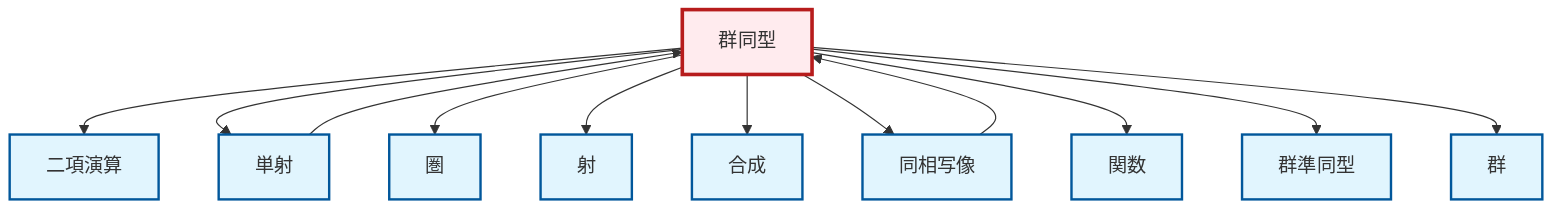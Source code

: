 graph TD
    classDef definition fill:#e1f5fe,stroke:#01579b,stroke-width:2px
    classDef theorem fill:#f3e5f5,stroke:#4a148c,stroke-width:2px
    classDef axiom fill:#fff3e0,stroke:#e65100,stroke-width:2px
    classDef example fill:#e8f5e9,stroke:#1b5e20,stroke-width:2px
    classDef current fill:#ffebee,stroke:#b71c1c,stroke-width:3px
    def-isomorphism["群同型"]:::definition
    def-morphism["射"]:::definition
    def-homomorphism["群準同型"]:::definition
    def-homeomorphism["同相写像"]:::definition
    def-monomorphism["単射"]:::definition
    def-function["関数"]:::definition
    def-binary-operation["二項演算"]:::definition
    def-group["群"]:::definition
    def-category["圏"]:::definition
    def-composition["合成"]:::definition
    def-isomorphism --> def-binary-operation
    def-isomorphism --> def-monomorphism
    def-isomorphism --> def-category
    def-isomorphism --> def-morphism
    def-homeomorphism --> def-isomorphism
    def-isomorphism --> def-composition
    def-isomorphism --> def-homeomorphism
    def-isomorphism --> def-function
    def-isomorphism --> def-homomorphism
    def-isomorphism --> def-group
    def-monomorphism --> def-isomorphism
    class def-isomorphism current
